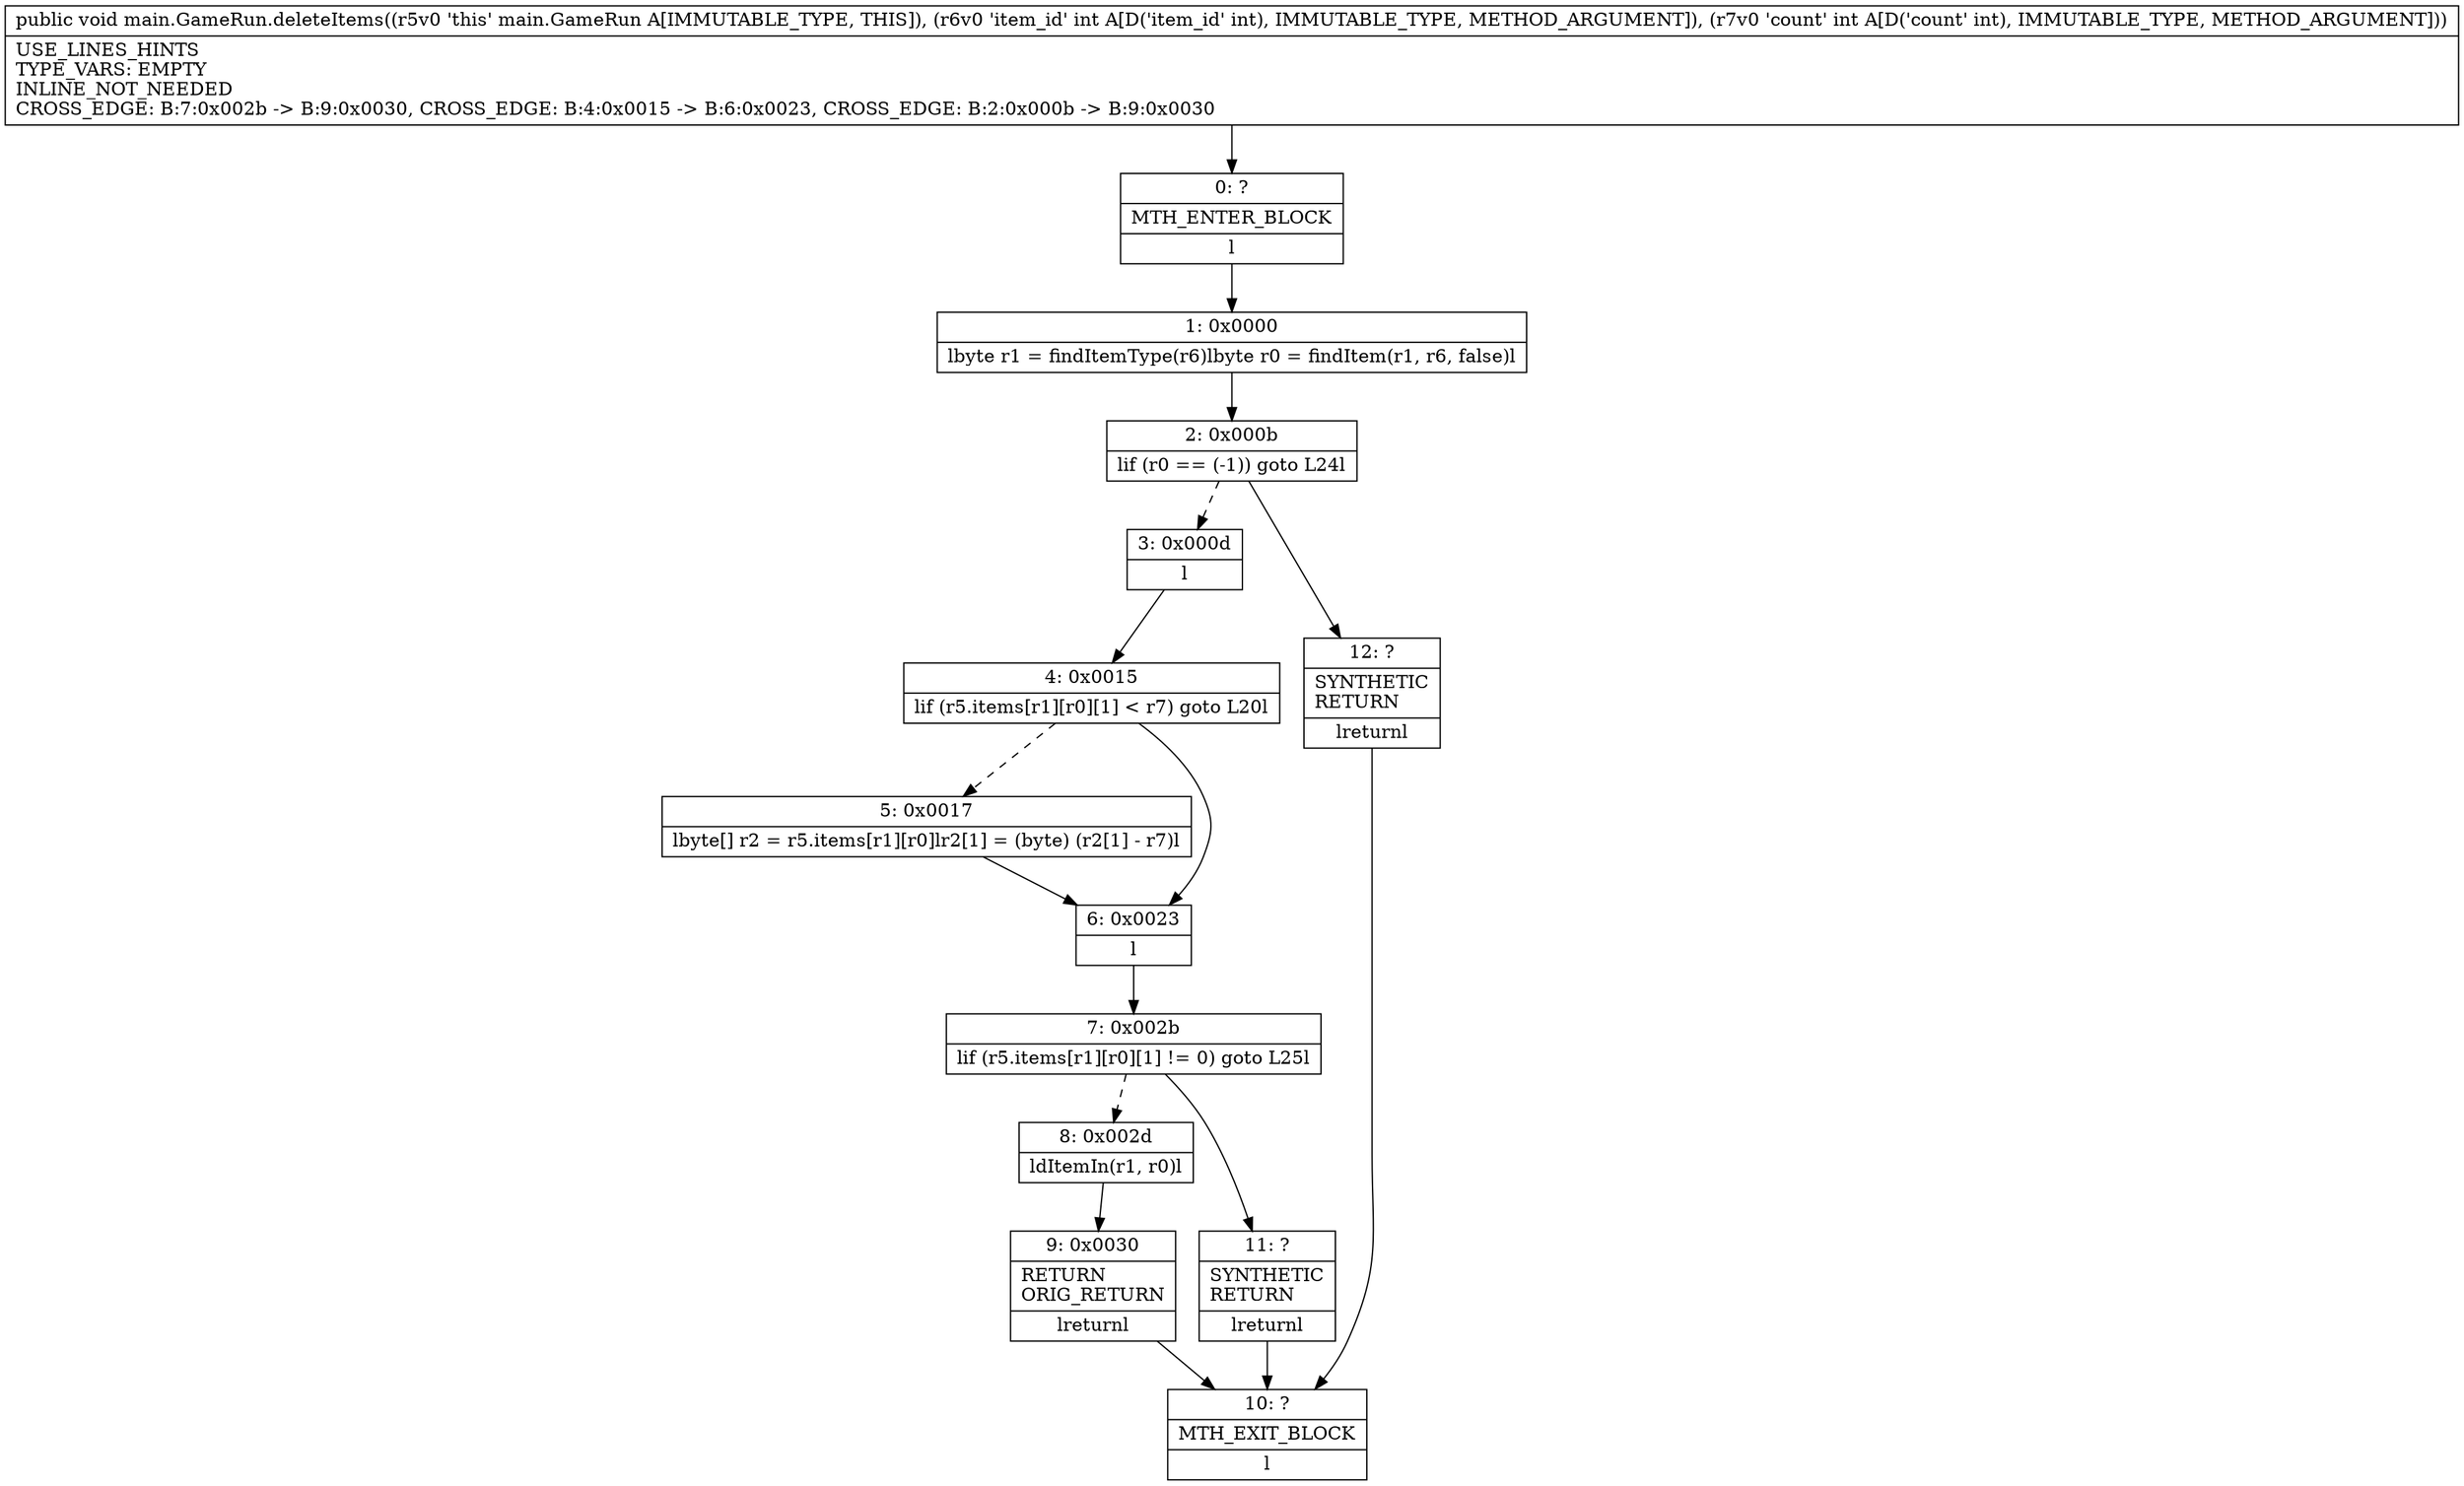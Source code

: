 digraph "CFG formain.GameRun.deleteItems(II)V" {
Node_0 [shape=record,label="{0\:\ ?|MTH_ENTER_BLOCK\l|l}"];
Node_1 [shape=record,label="{1\:\ 0x0000|lbyte r1 = findItemType(r6)lbyte r0 = findItem(r1, r6, false)l}"];
Node_2 [shape=record,label="{2\:\ 0x000b|lif (r0 == (\-1)) goto L24l}"];
Node_3 [shape=record,label="{3\:\ 0x000d|l}"];
Node_4 [shape=record,label="{4\:\ 0x0015|lif (r5.items[r1][r0][1] \< r7) goto L20l}"];
Node_5 [shape=record,label="{5\:\ 0x0017|lbyte[] r2 = r5.items[r1][r0]lr2[1] = (byte) (r2[1] \- r7)l}"];
Node_6 [shape=record,label="{6\:\ 0x0023|l}"];
Node_7 [shape=record,label="{7\:\ 0x002b|lif (r5.items[r1][r0][1] != 0) goto L25l}"];
Node_8 [shape=record,label="{8\:\ 0x002d|ldItemIn(r1, r0)l}"];
Node_9 [shape=record,label="{9\:\ 0x0030|RETURN\lORIG_RETURN\l|lreturnl}"];
Node_10 [shape=record,label="{10\:\ ?|MTH_EXIT_BLOCK\l|l}"];
Node_11 [shape=record,label="{11\:\ ?|SYNTHETIC\lRETURN\l|lreturnl}"];
Node_12 [shape=record,label="{12\:\ ?|SYNTHETIC\lRETURN\l|lreturnl}"];
MethodNode[shape=record,label="{public void main.GameRun.deleteItems((r5v0 'this' main.GameRun A[IMMUTABLE_TYPE, THIS]), (r6v0 'item_id' int A[D('item_id' int), IMMUTABLE_TYPE, METHOD_ARGUMENT]), (r7v0 'count' int A[D('count' int), IMMUTABLE_TYPE, METHOD_ARGUMENT]))  | USE_LINES_HINTS\lTYPE_VARS: EMPTY\lINLINE_NOT_NEEDED\lCROSS_EDGE: B:7:0x002b \-\> B:9:0x0030, CROSS_EDGE: B:4:0x0015 \-\> B:6:0x0023, CROSS_EDGE: B:2:0x000b \-\> B:9:0x0030\l}"];
MethodNode -> Node_0;
Node_0 -> Node_1;
Node_1 -> Node_2;
Node_2 -> Node_3[style=dashed];
Node_2 -> Node_12;
Node_3 -> Node_4;
Node_4 -> Node_5[style=dashed];
Node_4 -> Node_6;
Node_5 -> Node_6;
Node_6 -> Node_7;
Node_7 -> Node_8[style=dashed];
Node_7 -> Node_11;
Node_8 -> Node_9;
Node_9 -> Node_10;
Node_11 -> Node_10;
Node_12 -> Node_10;
}

